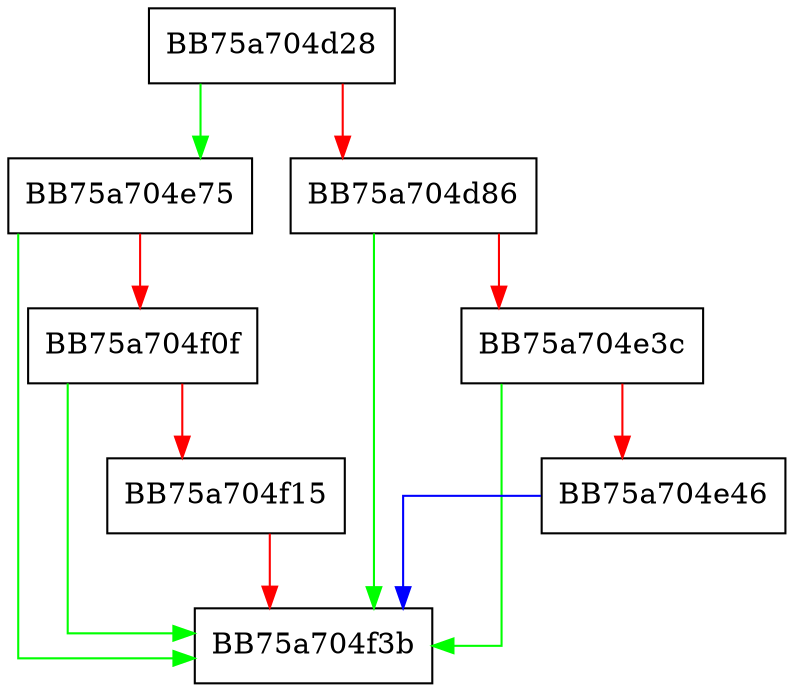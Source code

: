 digraph LoadHeader {
  node [shape="box"];
  graph [splines=ortho];
  BB75a704d28 -> BB75a704e75 [color="green"];
  BB75a704d28 -> BB75a704d86 [color="red"];
  BB75a704d86 -> BB75a704f3b [color="green"];
  BB75a704d86 -> BB75a704e3c [color="red"];
  BB75a704e3c -> BB75a704f3b [color="green"];
  BB75a704e3c -> BB75a704e46 [color="red"];
  BB75a704e46 -> BB75a704f3b [color="blue"];
  BB75a704e75 -> BB75a704f3b [color="green"];
  BB75a704e75 -> BB75a704f0f [color="red"];
  BB75a704f0f -> BB75a704f3b [color="green"];
  BB75a704f0f -> BB75a704f15 [color="red"];
  BB75a704f15 -> BB75a704f3b [color="red"];
}